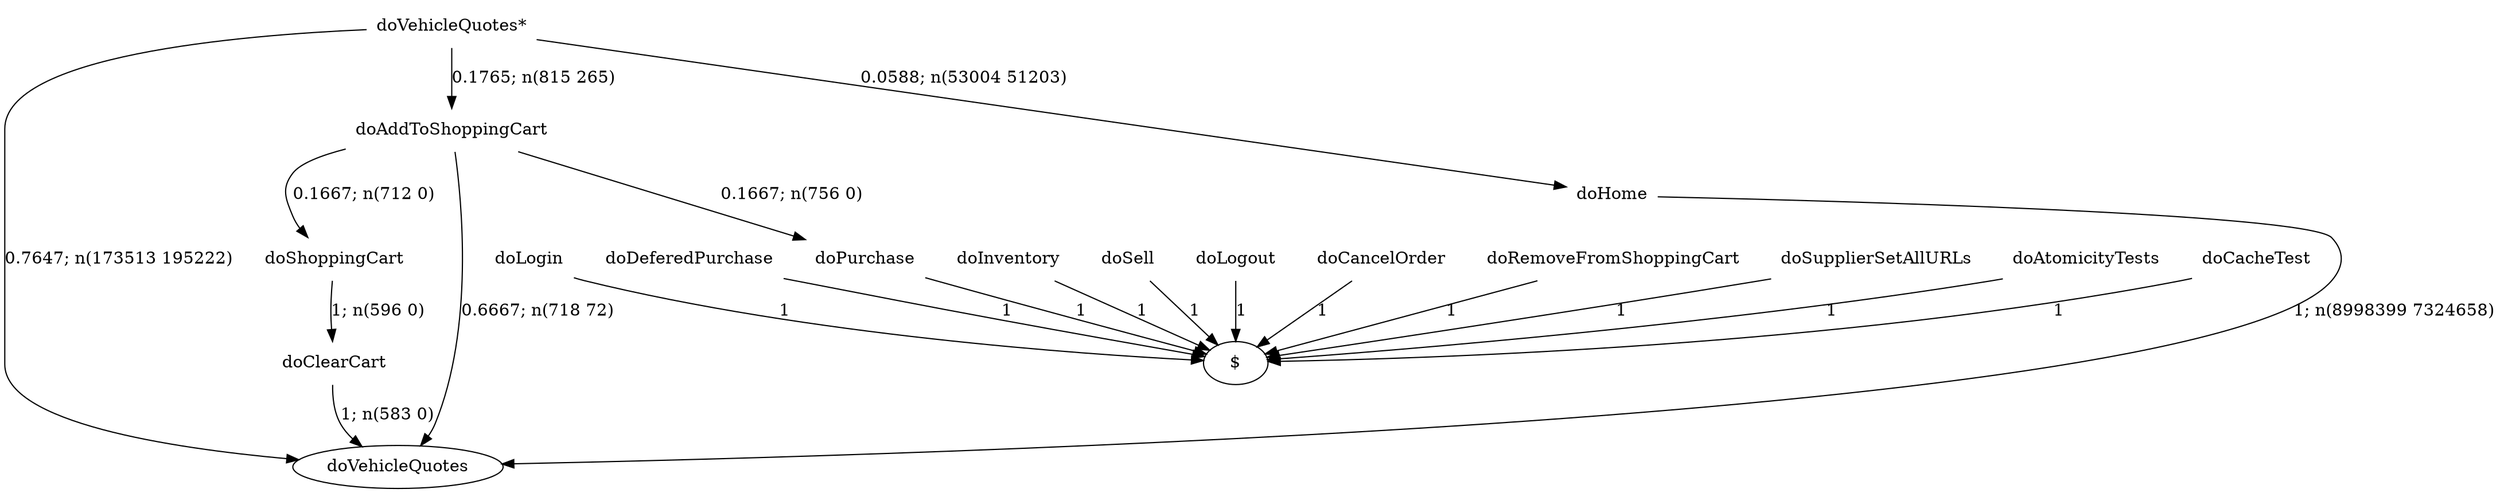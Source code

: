 digraph G {"doVehicleQuotes*" [label="doVehicleQuotes*",shape=none];"doSupplierSetAllURLs" [label="doSupplierSetAllURLs",shape=none];"doAtomicityTests" [label="doAtomicityTests",shape=none];"doCacheTest" [label="doCacheTest",shape=none];"doLogin" [label="doLogin",shape=none];"doAddToShoppingCart" [label="doAddToShoppingCart",shape=none];"doDeferedPurchase" [label="doDeferedPurchase",shape=none];"doHome" [label="doHome",shape=none];"doShoppingCart" [label="doShoppingCart",shape=none];"doClearCart" [label="doClearCart",shape=none];"doPurchase" [label="doPurchase",shape=none];"doInventory" [label="doInventory",shape=none];"doSell" [label="doSell",shape=none];"doLogout" [label="doLogout",shape=none];"doCancelOrder" [label="doCancelOrder",shape=none];"doRemoveFromShoppingCart" [label="doRemoveFromShoppingCart",shape=none];"doVehicleQuotes*"->"doVehicleQuotes" [style=solid,label="0.7647; n(173513 195222)"];"doVehicleQuotes*"->"doAddToShoppingCart" [style=solid,label="0.1765; n(815 265)"];"doVehicleQuotes*"->"doHome" [style=solid,label="0.0588; n(53004 51203)"];"doSupplierSetAllURLs"->"$" [style=solid,label="1"];"doAtomicityTests"->"$" [style=solid,label="1"];"doCacheTest"->"$" [style=solid,label="1"];"doLogin"->"$" [style=solid,label="1"];"doAddToShoppingCart"->"doVehicleQuotes" [style=solid,label="0.6667; n(718 72)"];"doAddToShoppingCart"->"doShoppingCart" [style=solid,label="0.1667; n(712 0)"];"doAddToShoppingCart"->"doPurchase" [style=solid,label="0.1667; n(756 0)"];"doDeferedPurchase"->"$" [style=solid,label="1"];"doHome"->"doVehicleQuotes" [style=solid,label="1; n(8998399 7324658)"];"doShoppingCart"->"doClearCart" [style=solid,label="1; n(596 0)"];"doClearCart"->"doVehicleQuotes" [style=solid,label="1; n(583 0)"];"doPurchase"->"$" [style=solid,label="1"];"doInventory"->"$" [style=solid,label="1"];"doSell"->"$" [style=solid,label="1"];"doLogout"->"$" [style=solid,label="1"];"doCancelOrder"->"$" [style=solid,label="1"];"doRemoveFromShoppingCart"->"$" [style=solid,label="1"];}